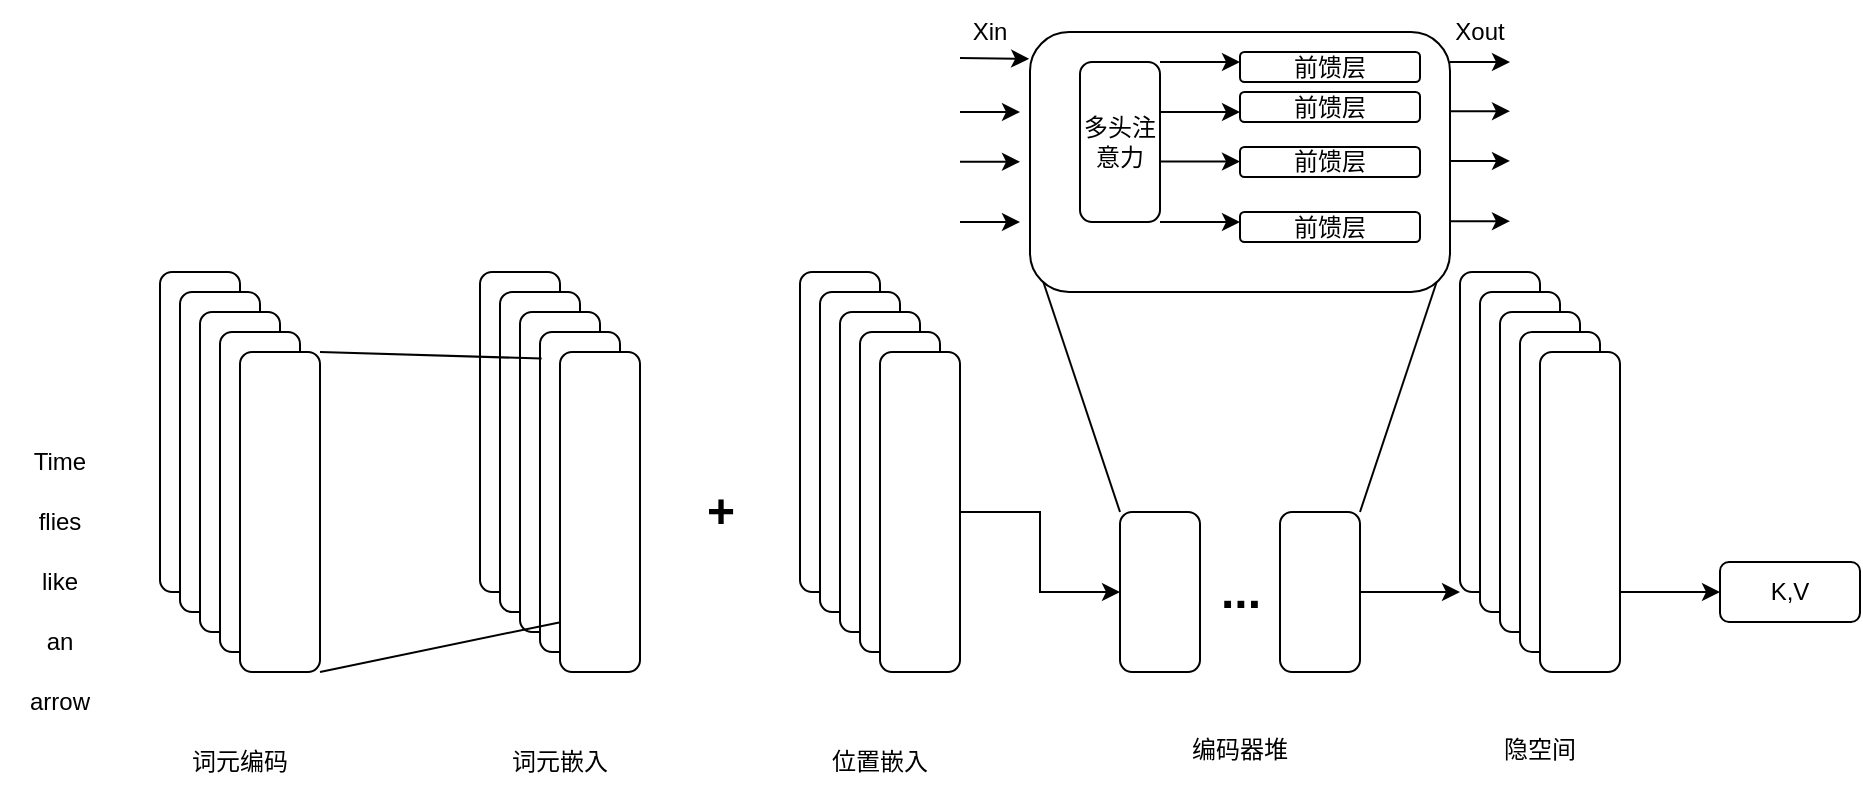 <mxfile version="21.6.8" type="device">
  <diagram name="第 1 页" id="OBqycXZr8JdtndVTNbmx">
    <mxGraphModel dx="601" dy="207" grid="1" gridSize="10" guides="1" tooltips="1" connect="1" arrows="1" fold="1" page="1" pageScale="1" pageWidth="1169" pageHeight="827" math="0" shadow="0">
      <root>
        <mxCell id="0" />
        <mxCell id="1" parent="0" />
        <mxCell id="tbbzO8ec8bhtpWq9yyYq-1" value="" style="rounded=1;whiteSpace=wrap;html=1;" vertex="1" parent="1">
          <mxGeometry x="200" y="160" width="40" height="160" as="geometry" />
        </mxCell>
        <mxCell id="tbbzO8ec8bhtpWq9yyYq-2" value="" style="rounded=1;whiteSpace=wrap;html=1;" vertex="1" parent="1">
          <mxGeometry x="210" y="170" width="40" height="160" as="geometry" />
        </mxCell>
        <mxCell id="tbbzO8ec8bhtpWq9yyYq-3" value="" style="rounded=1;whiteSpace=wrap;html=1;" vertex="1" parent="1">
          <mxGeometry x="220" y="180" width="40" height="160" as="geometry" />
        </mxCell>
        <mxCell id="tbbzO8ec8bhtpWq9yyYq-4" value="" style="rounded=1;whiteSpace=wrap;html=1;" vertex="1" parent="1">
          <mxGeometry x="230" y="190" width="40" height="160" as="geometry" />
        </mxCell>
        <mxCell id="tbbzO8ec8bhtpWq9yyYq-5" value="" style="rounded=1;whiteSpace=wrap;html=1;" vertex="1" parent="1">
          <mxGeometry x="240" y="200" width="40" height="160" as="geometry" />
        </mxCell>
        <mxCell id="tbbzO8ec8bhtpWq9yyYq-7" value="词元编码" style="text;html=1;strokeColor=none;fillColor=none;align=center;verticalAlign=middle;whiteSpace=wrap;rounded=0;" vertex="1" parent="1">
          <mxGeometry x="210" y="390" width="60" height="30" as="geometry" />
        </mxCell>
        <mxCell id="tbbzO8ec8bhtpWq9yyYq-8" value="Time" style="text;html=1;strokeColor=none;fillColor=none;align=center;verticalAlign=middle;whiteSpace=wrap;rounded=0;" vertex="1" parent="1">
          <mxGeometry x="120" y="240" width="60" height="30" as="geometry" />
        </mxCell>
        <mxCell id="tbbzO8ec8bhtpWq9yyYq-9" value="flies" style="text;html=1;strokeColor=none;fillColor=none;align=center;verticalAlign=middle;whiteSpace=wrap;rounded=0;" vertex="1" parent="1">
          <mxGeometry x="120" y="270" width="60" height="30" as="geometry" />
        </mxCell>
        <mxCell id="tbbzO8ec8bhtpWq9yyYq-10" value="like" style="text;html=1;strokeColor=none;fillColor=none;align=center;verticalAlign=middle;whiteSpace=wrap;rounded=0;" vertex="1" parent="1">
          <mxGeometry x="120" y="300" width="60" height="30" as="geometry" />
        </mxCell>
        <mxCell id="tbbzO8ec8bhtpWq9yyYq-11" value="an" style="text;html=1;strokeColor=none;fillColor=none;align=center;verticalAlign=middle;whiteSpace=wrap;rounded=0;" vertex="1" parent="1">
          <mxGeometry x="120" y="330" width="60" height="30" as="geometry" />
        </mxCell>
        <mxCell id="tbbzO8ec8bhtpWq9yyYq-12" value="arrow" style="text;html=1;strokeColor=none;fillColor=none;align=center;verticalAlign=middle;whiteSpace=wrap;rounded=0;" vertex="1" parent="1">
          <mxGeometry x="120" y="360" width="60" height="30" as="geometry" />
        </mxCell>
        <mxCell id="tbbzO8ec8bhtpWq9yyYq-13" value="" style="rounded=1;whiteSpace=wrap;html=1;" vertex="1" parent="1">
          <mxGeometry x="360" y="160" width="40" height="160" as="geometry" />
        </mxCell>
        <mxCell id="tbbzO8ec8bhtpWq9yyYq-14" value="" style="rounded=1;whiteSpace=wrap;html=1;" vertex="1" parent="1">
          <mxGeometry x="370" y="170" width="40" height="160" as="geometry" />
        </mxCell>
        <mxCell id="tbbzO8ec8bhtpWq9yyYq-15" value="" style="rounded=1;whiteSpace=wrap;html=1;" vertex="1" parent="1">
          <mxGeometry x="380" y="180" width="40" height="160" as="geometry" />
        </mxCell>
        <mxCell id="tbbzO8ec8bhtpWq9yyYq-16" value="" style="rounded=1;whiteSpace=wrap;html=1;" vertex="1" parent="1">
          <mxGeometry x="390" y="190" width="40" height="160" as="geometry" />
        </mxCell>
        <mxCell id="tbbzO8ec8bhtpWq9yyYq-17" value="" style="rounded=1;whiteSpace=wrap;html=1;" vertex="1" parent="1">
          <mxGeometry x="400" y="200" width="40" height="160" as="geometry" />
        </mxCell>
        <mxCell id="tbbzO8ec8bhtpWq9yyYq-18" value="" style="endArrow=none;html=1;rounded=0;entryX=1;entryY=0;entryDx=0;entryDy=0;exitX=0.02;exitY=0.083;exitDx=0;exitDy=0;exitPerimeter=0;" edge="1" parent="1" source="tbbzO8ec8bhtpWq9yyYq-16" target="tbbzO8ec8bhtpWq9yyYq-5">
          <mxGeometry width="50" height="50" relative="1" as="geometry">
            <mxPoint x="890" y="350" as="sourcePoint" />
            <mxPoint x="940" y="300" as="targetPoint" />
          </mxGeometry>
        </mxCell>
        <mxCell id="tbbzO8ec8bhtpWq9yyYq-19" value="" style="endArrow=none;html=1;rounded=0;exitX=1;exitY=1;exitDx=0;exitDy=0;entryX=-0.01;entryY=0.845;entryDx=0;entryDy=0;entryPerimeter=0;" edge="1" parent="1" source="tbbzO8ec8bhtpWq9yyYq-5" target="tbbzO8ec8bhtpWq9yyYq-17">
          <mxGeometry width="50" height="50" relative="1" as="geometry">
            <mxPoint x="890" y="350" as="sourcePoint" />
            <mxPoint x="940" y="300" as="targetPoint" />
          </mxGeometry>
        </mxCell>
        <mxCell id="tbbzO8ec8bhtpWq9yyYq-20" value="词元嵌入" style="text;html=1;strokeColor=none;fillColor=none;align=center;verticalAlign=middle;whiteSpace=wrap;rounded=0;" vertex="1" parent="1">
          <mxGeometry x="370" y="390" width="60" height="30" as="geometry" />
        </mxCell>
        <mxCell id="tbbzO8ec8bhtpWq9yyYq-21" value="+" style="text;strokeColor=none;fillColor=none;html=1;fontSize=24;fontStyle=1;verticalAlign=middle;align=center;" vertex="1" parent="1">
          <mxGeometry x="430" y="260" width="100" height="40" as="geometry" />
        </mxCell>
        <mxCell id="tbbzO8ec8bhtpWq9yyYq-22" value="" style="rounded=1;whiteSpace=wrap;html=1;" vertex="1" parent="1">
          <mxGeometry x="520" y="160" width="40" height="160" as="geometry" />
        </mxCell>
        <mxCell id="tbbzO8ec8bhtpWq9yyYq-23" value="" style="rounded=1;whiteSpace=wrap;html=1;" vertex="1" parent="1">
          <mxGeometry x="530" y="170" width="40" height="160" as="geometry" />
        </mxCell>
        <mxCell id="tbbzO8ec8bhtpWq9yyYq-24" value="" style="rounded=1;whiteSpace=wrap;html=1;" vertex="1" parent="1">
          <mxGeometry x="540" y="180" width="40" height="160" as="geometry" />
        </mxCell>
        <mxCell id="tbbzO8ec8bhtpWq9yyYq-25" value="" style="rounded=1;whiteSpace=wrap;html=1;" vertex="1" parent="1">
          <mxGeometry x="550" y="190" width="40" height="160" as="geometry" />
        </mxCell>
        <mxCell id="tbbzO8ec8bhtpWq9yyYq-29" value="" style="edgeStyle=orthogonalEdgeStyle;rounded=0;orthogonalLoop=1;jettySize=auto;html=1;" edge="1" parent="1" source="tbbzO8ec8bhtpWq9yyYq-26" target="tbbzO8ec8bhtpWq9yyYq-28">
          <mxGeometry relative="1" as="geometry" />
        </mxCell>
        <mxCell id="tbbzO8ec8bhtpWq9yyYq-26" value="" style="rounded=1;whiteSpace=wrap;html=1;" vertex="1" parent="1">
          <mxGeometry x="560" y="200" width="40" height="160" as="geometry" />
        </mxCell>
        <mxCell id="tbbzO8ec8bhtpWq9yyYq-27" value="位置嵌入" style="text;html=1;strokeColor=none;fillColor=none;align=center;verticalAlign=middle;whiteSpace=wrap;rounded=0;" vertex="1" parent="1">
          <mxGeometry x="530" y="390" width="60" height="30" as="geometry" />
        </mxCell>
        <mxCell id="tbbzO8ec8bhtpWq9yyYq-28" value="" style="rounded=1;whiteSpace=wrap;html=1;" vertex="1" parent="1">
          <mxGeometry x="680" y="280" width="40" height="80" as="geometry" />
        </mxCell>
        <mxCell id="tbbzO8ec8bhtpWq9yyYq-31" value="" style="rounded=1;whiteSpace=wrap;html=1;" vertex="1" parent="1">
          <mxGeometry x="760" y="280" width="40" height="80" as="geometry" />
        </mxCell>
        <mxCell id="tbbzO8ec8bhtpWq9yyYq-32" value="编码器堆" style="text;html=1;strokeColor=none;fillColor=none;align=center;verticalAlign=middle;whiteSpace=wrap;rounded=0;" vertex="1" parent="1">
          <mxGeometry x="710" y="384" width="60" height="30" as="geometry" />
        </mxCell>
        <mxCell id="tbbzO8ec8bhtpWq9yyYq-35" value="" style="endArrow=classic;html=1;rounded=0;exitX=1;exitY=0.5;exitDx=0;exitDy=0;" edge="1" parent="1" source="tbbzO8ec8bhtpWq9yyYq-31">
          <mxGeometry width="50" height="50" relative="1" as="geometry">
            <mxPoint x="890" y="340" as="sourcePoint" />
            <mxPoint x="850" y="320" as="targetPoint" />
          </mxGeometry>
        </mxCell>
        <mxCell id="tbbzO8ec8bhtpWq9yyYq-36" value="" style="rounded=1;whiteSpace=wrap;html=1;" vertex="1" parent="1">
          <mxGeometry x="850" y="160" width="40" height="160" as="geometry" />
        </mxCell>
        <mxCell id="tbbzO8ec8bhtpWq9yyYq-37" value="" style="rounded=1;whiteSpace=wrap;html=1;" vertex="1" parent="1">
          <mxGeometry x="860" y="170" width="40" height="160" as="geometry" />
        </mxCell>
        <mxCell id="tbbzO8ec8bhtpWq9yyYq-38" value="" style="rounded=1;whiteSpace=wrap;html=1;" vertex="1" parent="1">
          <mxGeometry x="870" y="180" width="40" height="160" as="geometry" />
        </mxCell>
        <mxCell id="tbbzO8ec8bhtpWq9yyYq-39" value="" style="rounded=1;whiteSpace=wrap;html=1;" vertex="1" parent="1">
          <mxGeometry x="880" y="190" width="40" height="160" as="geometry" />
        </mxCell>
        <mxCell id="tbbzO8ec8bhtpWq9yyYq-40" value="" style="rounded=1;whiteSpace=wrap;html=1;" vertex="1" parent="1">
          <mxGeometry x="890" y="200" width="40" height="160" as="geometry" />
        </mxCell>
        <mxCell id="tbbzO8ec8bhtpWq9yyYq-41" value="隐空间" style="text;html=1;strokeColor=none;fillColor=none;align=center;verticalAlign=middle;whiteSpace=wrap;rounded=0;" vertex="1" parent="1">
          <mxGeometry x="860" y="384" width="60" height="30" as="geometry" />
        </mxCell>
        <mxCell id="tbbzO8ec8bhtpWq9yyYq-42" value="..." style="text;strokeColor=none;fillColor=none;html=1;fontSize=24;fontStyle=1;verticalAlign=middle;align=center;" vertex="1" parent="1">
          <mxGeometry x="725" y="315" width="30" height="10" as="geometry" />
        </mxCell>
        <mxCell id="tbbzO8ec8bhtpWq9yyYq-43" value="" style="endArrow=classic;html=1;rounded=0;exitX=1;exitY=0.5;exitDx=0;exitDy=0;" edge="1" parent="1">
          <mxGeometry width="50" height="50" relative="1" as="geometry">
            <mxPoint x="930" y="320" as="sourcePoint" />
            <mxPoint x="980" y="320" as="targetPoint" />
          </mxGeometry>
        </mxCell>
        <mxCell id="tbbzO8ec8bhtpWq9yyYq-44" value="K,V" style="rounded=1;whiteSpace=wrap;html=1;" vertex="1" parent="1">
          <mxGeometry x="980" y="305" width="70" height="30" as="geometry" />
        </mxCell>
        <mxCell id="tbbzO8ec8bhtpWq9yyYq-45" value="" style="endArrow=none;html=1;rounded=0;exitX=0;exitY=0;exitDx=0;exitDy=0;" edge="1" parent="1" source="tbbzO8ec8bhtpWq9yyYq-28">
          <mxGeometry width="50" height="50" relative="1" as="geometry">
            <mxPoint x="770" y="150" as="sourcePoint" />
            <mxPoint x="640" y="160" as="targetPoint" />
          </mxGeometry>
        </mxCell>
        <mxCell id="tbbzO8ec8bhtpWq9yyYq-46" value="" style="endArrow=none;html=1;rounded=0;exitX=1;exitY=0;exitDx=0;exitDy=0;" edge="1" parent="1" source="tbbzO8ec8bhtpWq9yyYq-31">
          <mxGeometry width="50" height="50" relative="1" as="geometry">
            <mxPoint x="690" y="290" as="sourcePoint" />
            <mxPoint x="840" y="160" as="targetPoint" />
          </mxGeometry>
        </mxCell>
        <mxCell id="tbbzO8ec8bhtpWq9yyYq-47" value="" style="rounded=1;whiteSpace=wrap;html=1;" vertex="1" parent="1">
          <mxGeometry x="635" y="40" width="210" height="130" as="geometry" />
        </mxCell>
        <mxCell id="tbbzO8ec8bhtpWq9yyYq-48" value="多头注意力" style="rounded=1;whiteSpace=wrap;html=1;" vertex="1" parent="1">
          <mxGeometry x="660" y="55" width="40" height="80" as="geometry" />
        </mxCell>
        <mxCell id="tbbzO8ec8bhtpWq9yyYq-49" value="" style="endArrow=classic;html=1;rounded=0;exitX=1;exitY=0;exitDx=0;exitDy=0;" edge="1" parent="1" source="tbbzO8ec8bhtpWq9yyYq-48">
          <mxGeometry width="50" height="50" relative="1" as="geometry">
            <mxPoint x="1010" y="100" as="sourcePoint" />
            <mxPoint x="740" y="55" as="targetPoint" />
          </mxGeometry>
        </mxCell>
        <mxCell id="tbbzO8ec8bhtpWq9yyYq-51" value="" style="endArrow=classic;html=1;rounded=0;exitX=1;exitY=0;exitDx=0;exitDy=0;" edge="1" parent="1">
          <mxGeometry width="50" height="50" relative="1" as="geometry">
            <mxPoint x="700" y="80" as="sourcePoint" />
            <mxPoint x="740" y="80" as="targetPoint" />
          </mxGeometry>
        </mxCell>
        <mxCell id="tbbzO8ec8bhtpWq9yyYq-52" value="" style="endArrow=classic;html=1;rounded=0;exitX=1;exitY=0;exitDx=0;exitDy=0;" edge="1" parent="1">
          <mxGeometry width="50" height="50" relative="1" as="geometry">
            <mxPoint x="700" y="104.76" as="sourcePoint" />
            <mxPoint x="740" y="104.76" as="targetPoint" />
          </mxGeometry>
        </mxCell>
        <mxCell id="tbbzO8ec8bhtpWq9yyYq-53" value="" style="endArrow=classic;html=1;rounded=0;exitX=1;exitY=0;exitDx=0;exitDy=0;" edge="1" parent="1">
          <mxGeometry width="50" height="50" relative="1" as="geometry">
            <mxPoint x="700" y="135" as="sourcePoint" />
            <mxPoint x="740" y="135" as="targetPoint" />
          </mxGeometry>
        </mxCell>
        <mxCell id="tbbzO8ec8bhtpWq9yyYq-54" value="前馈层" style="rounded=1;whiteSpace=wrap;html=1;" vertex="1" parent="1">
          <mxGeometry x="740" y="50" width="90" height="15" as="geometry" />
        </mxCell>
        <mxCell id="tbbzO8ec8bhtpWq9yyYq-55" value="前馈层" style="rounded=1;whiteSpace=wrap;html=1;" vertex="1" parent="1">
          <mxGeometry x="740" y="70" width="90" height="15" as="geometry" />
        </mxCell>
        <mxCell id="tbbzO8ec8bhtpWq9yyYq-56" value="前馈层" style="rounded=1;whiteSpace=wrap;html=1;" vertex="1" parent="1">
          <mxGeometry x="740" y="97.5" width="90" height="15" as="geometry" />
        </mxCell>
        <mxCell id="tbbzO8ec8bhtpWq9yyYq-57" value="前馈层" style="rounded=1;whiteSpace=wrap;html=1;" vertex="1" parent="1">
          <mxGeometry x="740" y="130" width="90" height="15" as="geometry" />
        </mxCell>
        <mxCell id="tbbzO8ec8bhtpWq9yyYq-58" value="" style="endArrow=classic;html=1;rounded=0;entryX=-0.002;entryY=0.103;entryDx=0;entryDy=0;entryPerimeter=0;" edge="1" parent="1" target="tbbzO8ec8bhtpWq9yyYq-47">
          <mxGeometry width="50" height="50" relative="1" as="geometry">
            <mxPoint x="600" y="53" as="sourcePoint" />
            <mxPoint x="530" y="20" as="targetPoint" />
          </mxGeometry>
        </mxCell>
        <mxCell id="tbbzO8ec8bhtpWq9yyYq-60" value="" style="endArrow=classic;html=1;rounded=0;" edge="1" parent="1">
          <mxGeometry width="50" height="50" relative="1" as="geometry">
            <mxPoint x="600" y="80" as="sourcePoint" />
            <mxPoint x="630" y="80" as="targetPoint" />
            <Array as="points">
              <mxPoint x="620" y="80" />
            </Array>
          </mxGeometry>
        </mxCell>
        <mxCell id="tbbzO8ec8bhtpWq9yyYq-61" value="" style="endArrow=classic;html=1;rounded=0;" edge="1" parent="1">
          <mxGeometry width="50" height="50" relative="1" as="geometry">
            <mxPoint x="600" y="104.89" as="sourcePoint" />
            <mxPoint x="630" y="104.89" as="targetPoint" />
            <Array as="points">
              <mxPoint x="620" y="104.89" />
            </Array>
          </mxGeometry>
        </mxCell>
        <mxCell id="tbbzO8ec8bhtpWq9yyYq-62" value="" style="endArrow=classic;html=1;rounded=0;" edge="1" parent="1">
          <mxGeometry width="50" height="50" relative="1" as="geometry">
            <mxPoint x="600" y="135" as="sourcePoint" />
            <mxPoint x="630" y="135" as="targetPoint" />
            <Array as="points">
              <mxPoint x="620" y="135" />
            </Array>
          </mxGeometry>
        </mxCell>
        <mxCell id="tbbzO8ec8bhtpWq9yyYq-63" value="Xin" style="text;html=1;strokeColor=none;fillColor=none;align=center;verticalAlign=middle;whiteSpace=wrap;rounded=0;" vertex="1" parent="1">
          <mxGeometry x="585" y="25" width="60" height="30" as="geometry" />
        </mxCell>
        <mxCell id="tbbzO8ec8bhtpWq9yyYq-64" value="" style="endArrow=classic;html=1;rounded=0;" edge="1" parent="1">
          <mxGeometry width="50" height="50" relative="1" as="geometry">
            <mxPoint x="845" y="79.6" as="sourcePoint" />
            <mxPoint x="875" y="79.6" as="targetPoint" />
            <Array as="points">
              <mxPoint x="865" y="79.6" />
            </Array>
          </mxGeometry>
        </mxCell>
        <mxCell id="tbbzO8ec8bhtpWq9yyYq-65" value="" style="endArrow=classic;html=1;rounded=0;" edge="1" parent="1">
          <mxGeometry width="50" height="50" relative="1" as="geometry">
            <mxPoint x="845" y="104.49" as="sourcePoint" />
            <mxPoint x="875" y="104.49" as="targetPoint" />
            <Array as="points">
              <mxPoint x="865" y="104.49" />
            </Array>
          </mxGeometry>
        </mxCell>
        <mxCell id="tbbzO8ec8bhtpWq9yyYq-66" value="" style="endArrow=classic;html=1;rounded=0;" edge="1" parent="1">
          <mxGeometry width="50" height="50" relative="1" as="geometry">
            <mxPoint x="845" y="134.6" as="sourcePoint" />
            <mxPoint x="875" y="134.6" as="targetPoint" />
            <Array as="points">
              <mxPoint x="865" y="134.6" />
            </Array>
          </mxGeometry>
        </mxCell>
        <mxCell id="tbbzO8ec8bhtpWq9yyYq-67" value="Xout" style="text;html=1;strokeColor=none;fillColor=none;align=center;verticalAlign=middle;whiteSpace=wrap;rounded=0;" vertex="1" parent="1">
          <mxGeometry x="830" y="24.6" width="60" height="30" as="geometry" />
        </mxCell>
        <mxCell id="tbbzO8ec8bhtpWq9yyYq-68" value="" style="endArrow=classic;html=1;rounded=0;" edge="1" parent="1">
          <mxGeometry width="50" height="50" relative="1" as="geometry">
            <mxPoint x="845" y="55.0" as="sourcePoint" />
            <mxPoint x="875" y="55.0" as="targetPoint" />
            <Array as="points">
              <mxPoint x="865" y="55.0" />
            </Array>
          </mxGeometry>
        </mxCell>
      </root>
    </mxGraphModel>
  </diagram>
</mxfile>
